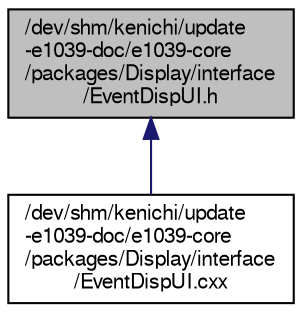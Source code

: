 digraph "/dev/shm/kenichi/update-e1039-doc/e1039-core/packages/Display/interface/EventDispUI.h"
{
  bgcolor="transparent";
  edge [fontname="FreeSans",fontsize="10",labelfontname="FreeSans",labelfontsize="10"];
  node [fontname="FreeSans",fontsize="10",shape=record];
  Node1 [label="/dev/shm/kenichi/update\l-e1039-doc/e1039-core\l/packages/Display/interface\l/EventDispUI.h",height=0.2,width=0.4,color="black", fillcolor="grey75", style="filled" fontcolor="black"];
  Node1 -> Node2 [dir="back",color="midnightblue",fontsize="10",style="solid",fontname="FreeSans"];
  Node2 [label="/dev/shm/kenichi/update\l-e1039-doc/e1039-core\l/packages/Display/interface\l/EventDispUI.cxx",height=0.2,width=0.4,color="black",URL="$d0/d79/EventDispUI_8cxx.html"];
}
